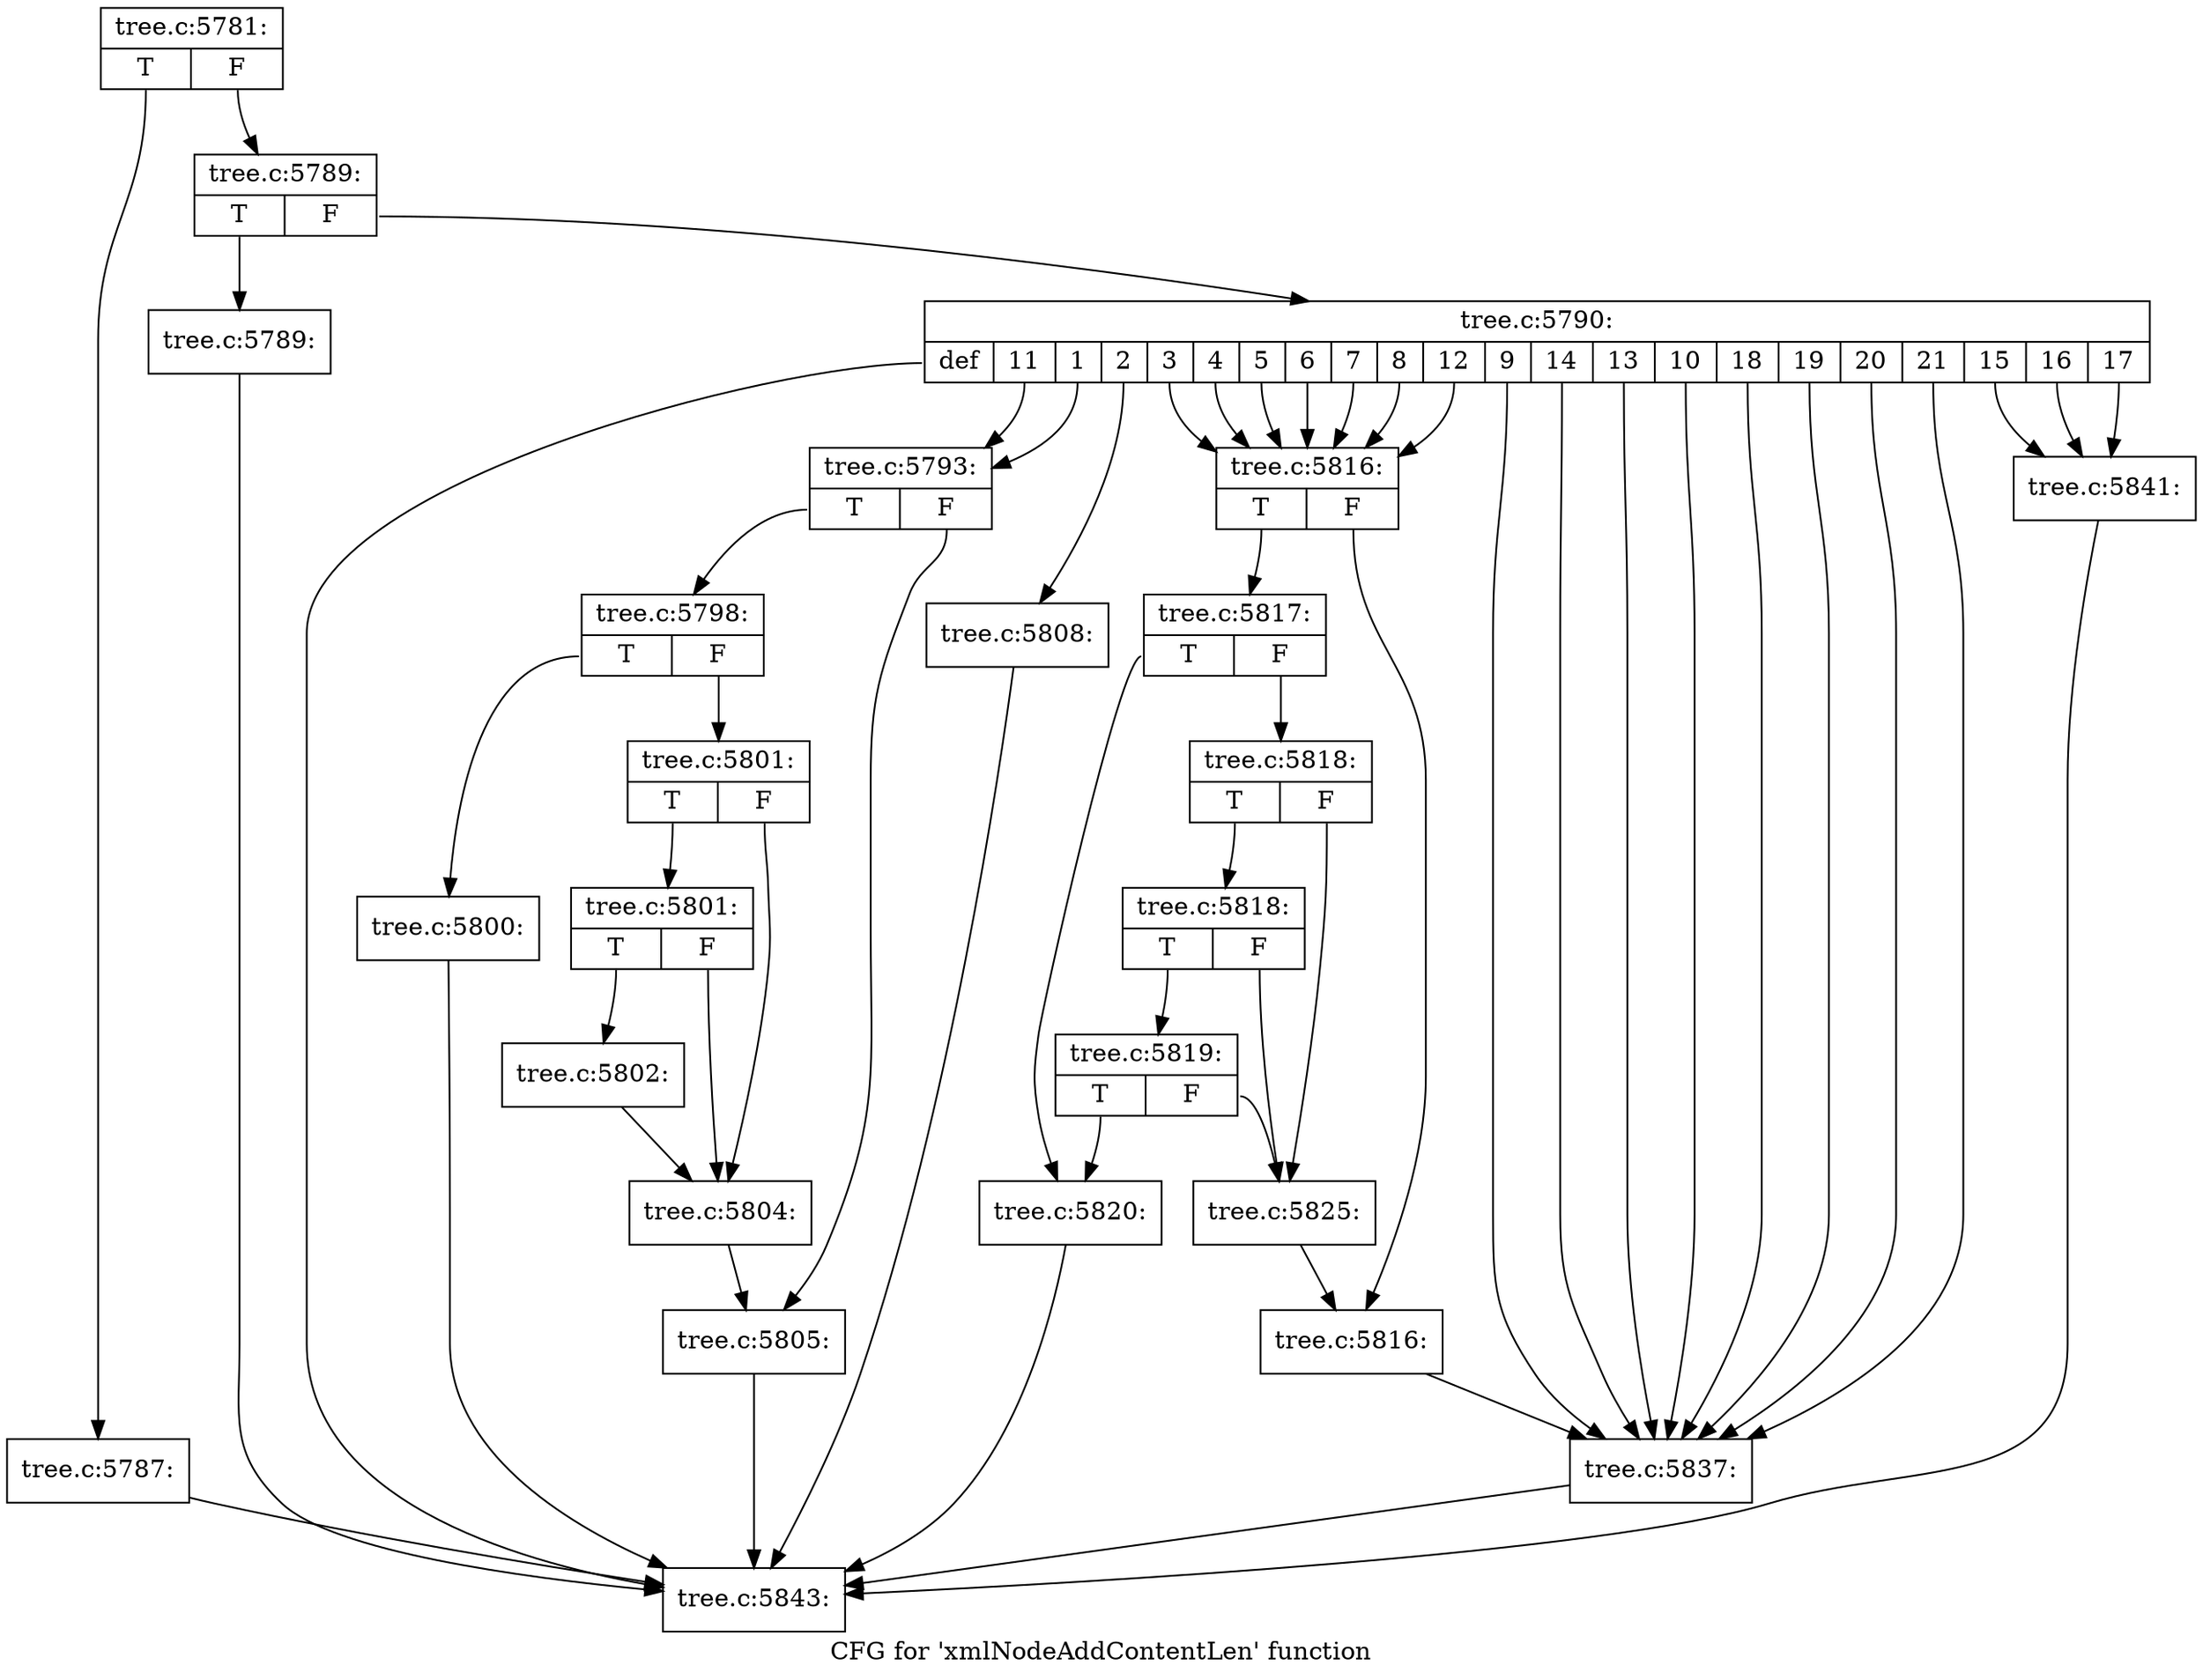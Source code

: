 digraph "CFG for 'xmlNodeAddContentLen' function" {
	label="CFG for 'xmlNodeAddContentLen' function";

	Node0x55ad0ba5b660 [shape=record,label="{tree.c:5781:|{<s0>T|<s1>F}}"];
	Node0x55ad0ba5b660:s0 -> Node0x55ad0bce1520;
	Node0x55ad0ba5b660:s1 -> Node0x55ad0bce1570;
	Node0x55ad0bce1520 [shape=record,label="{tree.c:5787:}"];
	Node0x55ad0bce1520 -> Node0x55ad0bce1d80;
	Node0x55ad0bce1570 [shape=record,label="{tree.c:5789:|{<s0>T|<s1>F}}"];
	Node0x55ad0bce1570:s0 -> Node0x55ad0bce19f0;
	Node0x55ad0bce1570:s1 -> Node0x55ad0bce1a40;
	Node0x55ad0bce19f0 [shape=record,label="{tree.c:5789:}"];
	Node0x55ad0bce19f0 -> Node0x55ad0bce1d80;
	Node0x55ad0bce1a40 [shape=record,label="{tree.c:5790:|{<s0>def|<s1>11|<s2>1|<s3>2|<s4>3|<s5>4|<s6>5|<s7>6|<s8>7|<s9>8|<s10>12|<s11>9|<s12>14|<s13>13|<s14>10|<s15>18|<s16>19|<s17>20|<s18>21|<s19>15|<s20>16|<s21>17}}"];
	Node0x55ad0bce1a40:s0 -> Node0x55ad0bce1d80;
	Node0x55ad0bce1a40:s1 -> Node0x55ad0bce2010;
	Node0x55ad0bce1a40:s2 -> Node0x55ad0bce2010;
	Node0x55ad0bce1a40:s3 -> Node0x55ad0bce4de0;
	Node0x55ad0bce1a40:s4 -> Node0x55ad0bce4ec0;
	Node0x55ad0bce1a40:s5 -> Node0x55ad0bce4ec0;
	Node0x55ad0bce1a40:s6 -> Node0x55ad0bce4ec0;
	Node0x55ad0bce1a40:s7 -> Node0x55ad0bce4ec0;
	Node0x55ad0bce1a40:s8 -> Node0x55ad0bce4ec0;
	Node0x55ad0bce1a40:s9 -> Node0x55ad0bce4ec0;
	Node0x55ad0bce1a40:s10 -> Node0x55ad0bce4ec0;
	Node0x55ad0bce1a40:s11 -> Node0x55ad0bb18da0;
	Node0x55ad0bce1a40:s12 -> Node0x55ad0bb18da0;
	Node0x55ad0bce1a40:s13 -> Node0x55ad0bb18da0;
	Node0x55ad0bce1a40:s14 -> Node0x55ad0bb18da0;
	Node0x55ad0bce1a40:s15 -> Node0x55ad0bb18da0;
	Node0x55ad0bce1a40:s16 -> Node0x55ad0bb18da0;
	Node0x55ad0bce1a40:s17 -> Node0x55ad0bb18da0;
	Node0x55ad0bce1a40:s18 -> Node0x55ad0bb18da0;
	Node0x55ad0bce1a40:s19 -> Node0x55ad0bcc3f40;
	Node0x55ad0bce1a40:s20 -> Node0x55ad0bcc3f40;
	Node0x55ad0bce1a40:s21 -> Node0x55ad0bcc3f40;
	Node0x55ad0bce2010 [shape=record,label="{tree.c:5793:|{<s0>T|<s1>F}}"];
	Node0x55ad0bce2010:s0 -> Node0x55ad0bce2c60;
	Node0x55ad0bce2010:s1 -> Node0x55ad0bce2cb0;
	Node0x55ad0bce2c60 [shape=record,label="{tree.c:5798:|{<s0>T|<s1>F}}"];
	Node0x55ad0bce2c60:s0 -> Node0x55ad0bce3240;
	Node0x55ad0bce2c60:s1 -> Node0x55ad0bce3290;
	Node0x55ad0bce3240 [shape=record,label="{tree.c:5800:}"];
	Node0x55ad0bce3240 -> Node0x55ad0bce1d80;
	Node0x55ad0bce3290 [shape=record,label="{tree.c:5801:|{<s0>T|<s1>F}}"];
	Node0x55ad0bce3290:s0 -> Node0x55ad0bce3740;
	Node0x55ad0bce3290:s1 -> Node0x55ad0bce36f0;
	Node0x55ad0bce3740 [shape=record,label="{tree.c:5801:|{<s0>T|<s1>F}}"];
	Node0x55ad0bce3740:s0 -> Node0x55ad0bce36a0;
	Node0x55ad0bce3740:s1 -> Node0x55ad0bce36f0;
	Node0x55ad0bce36a0 [shape=record,label="{tree.c:5802:}"];
	Node0x55ad0bce36a0 -> Node0x55ad0bce36f0;
	Node0x55ad0bce36f0 [shape=record,label="{tree.c:5804:}"];
	Node0x55ad0bce36f0 -> Node0x55ad0bce2cb0;
	Node0x55ad0bce2cb0 [shape=record,label="{tree.c:5805:}"];
	Node0x55ad0bce2cb0 -> Node0x55ad0bce1d80;
	Node0x55ad0bce4de0 [shape=record,label="{tree.c:5808:}"];
	Node0x55ad0bce4de0 -> Node0x55ad0bce1d80;
	Node0x55ad0bce4ec0 [shape=record,label="{tree.c:5816:|{<s0>T|<s1>F}}"];
	Node0x55ad0bce4ec0:s0 -> Node0x55ad0bce4fb0;
	Node0x55ad0bce4ec0:s1 -> Node0x55ad0bce5000;
	Node0x55ad0bce4fb0 [shape=record,label="{tree.c:5817:|{<s0>T|<s1>F}}"];
	Node0x55ad0bce4fb0:s0 -> Node0x55ad0bce5330;
	Node0x55ad0bce4fb0:s1 -> Node0x55ad0bce53d0;
	Node0x55ad0bce53d0 [shape=record,label="{tree.c:5818:|{<s0>T|<s1>F}}"];
	Node0x55ad0bce53d0:s0 -> Node0x55ad0bce5a60;
	Node0x55ad0bce53d0:s1 -> Node0x55ad0bce5380;
	Node0x55ad0bce5a60 [shape=record,label="{tree.c:5818:|{<s0>T|<s1>F}}"];
	Node0x55ad0bce5a60:s0 -> Node0x55ad0bce59e0;
	Node0x55ad0bce5a60:s1 -> Node0x55ad0bce5380;
	Node0x55ad0bce59e0 [shape=record,label="{tree.c:5819:|{<s0>T|<s1>F}}"];
	Node0x55ad0bce59e0:s0 -> Node0x55ad0bce5330;
	Node0x55ad0bce59e0:s1 -> Node0x55ad0bce5380;
	Node0x55ad0bce5330 [shape=record,label="{tree.c:5820:}"];
	Node0x55ad0bce5330 -> Node0x55ad0bce1d80;
	Node0x55ad0bce5380 [shape=record,label="{tree.c:5825:}"];
	Node0x55ad0bce5380 -> Node0x55ad0bce5000;
	Node0x55ad0bce5000 [shape=record,label="{tree.c:5816:}"];
	Node0x55ad0bce5000 -> Node0x55ad0bb18da0;
	Node0x55ad0bb18da0 [shape=record,label="{tree.c:5837:}"];
	Node0x55ad0bb18da0 -> Node0x55ad0bce1d80;
	Node0x55ad0bcc3f40 [shape=record,label="{tree.c:5841:}"];
	Node0x55ad0bcc3f40 -> Node0x55ad0bce1d80;
	Node0x55ad0bce1d80 [shape=record,label="{tree.c:5843:}"];
}
